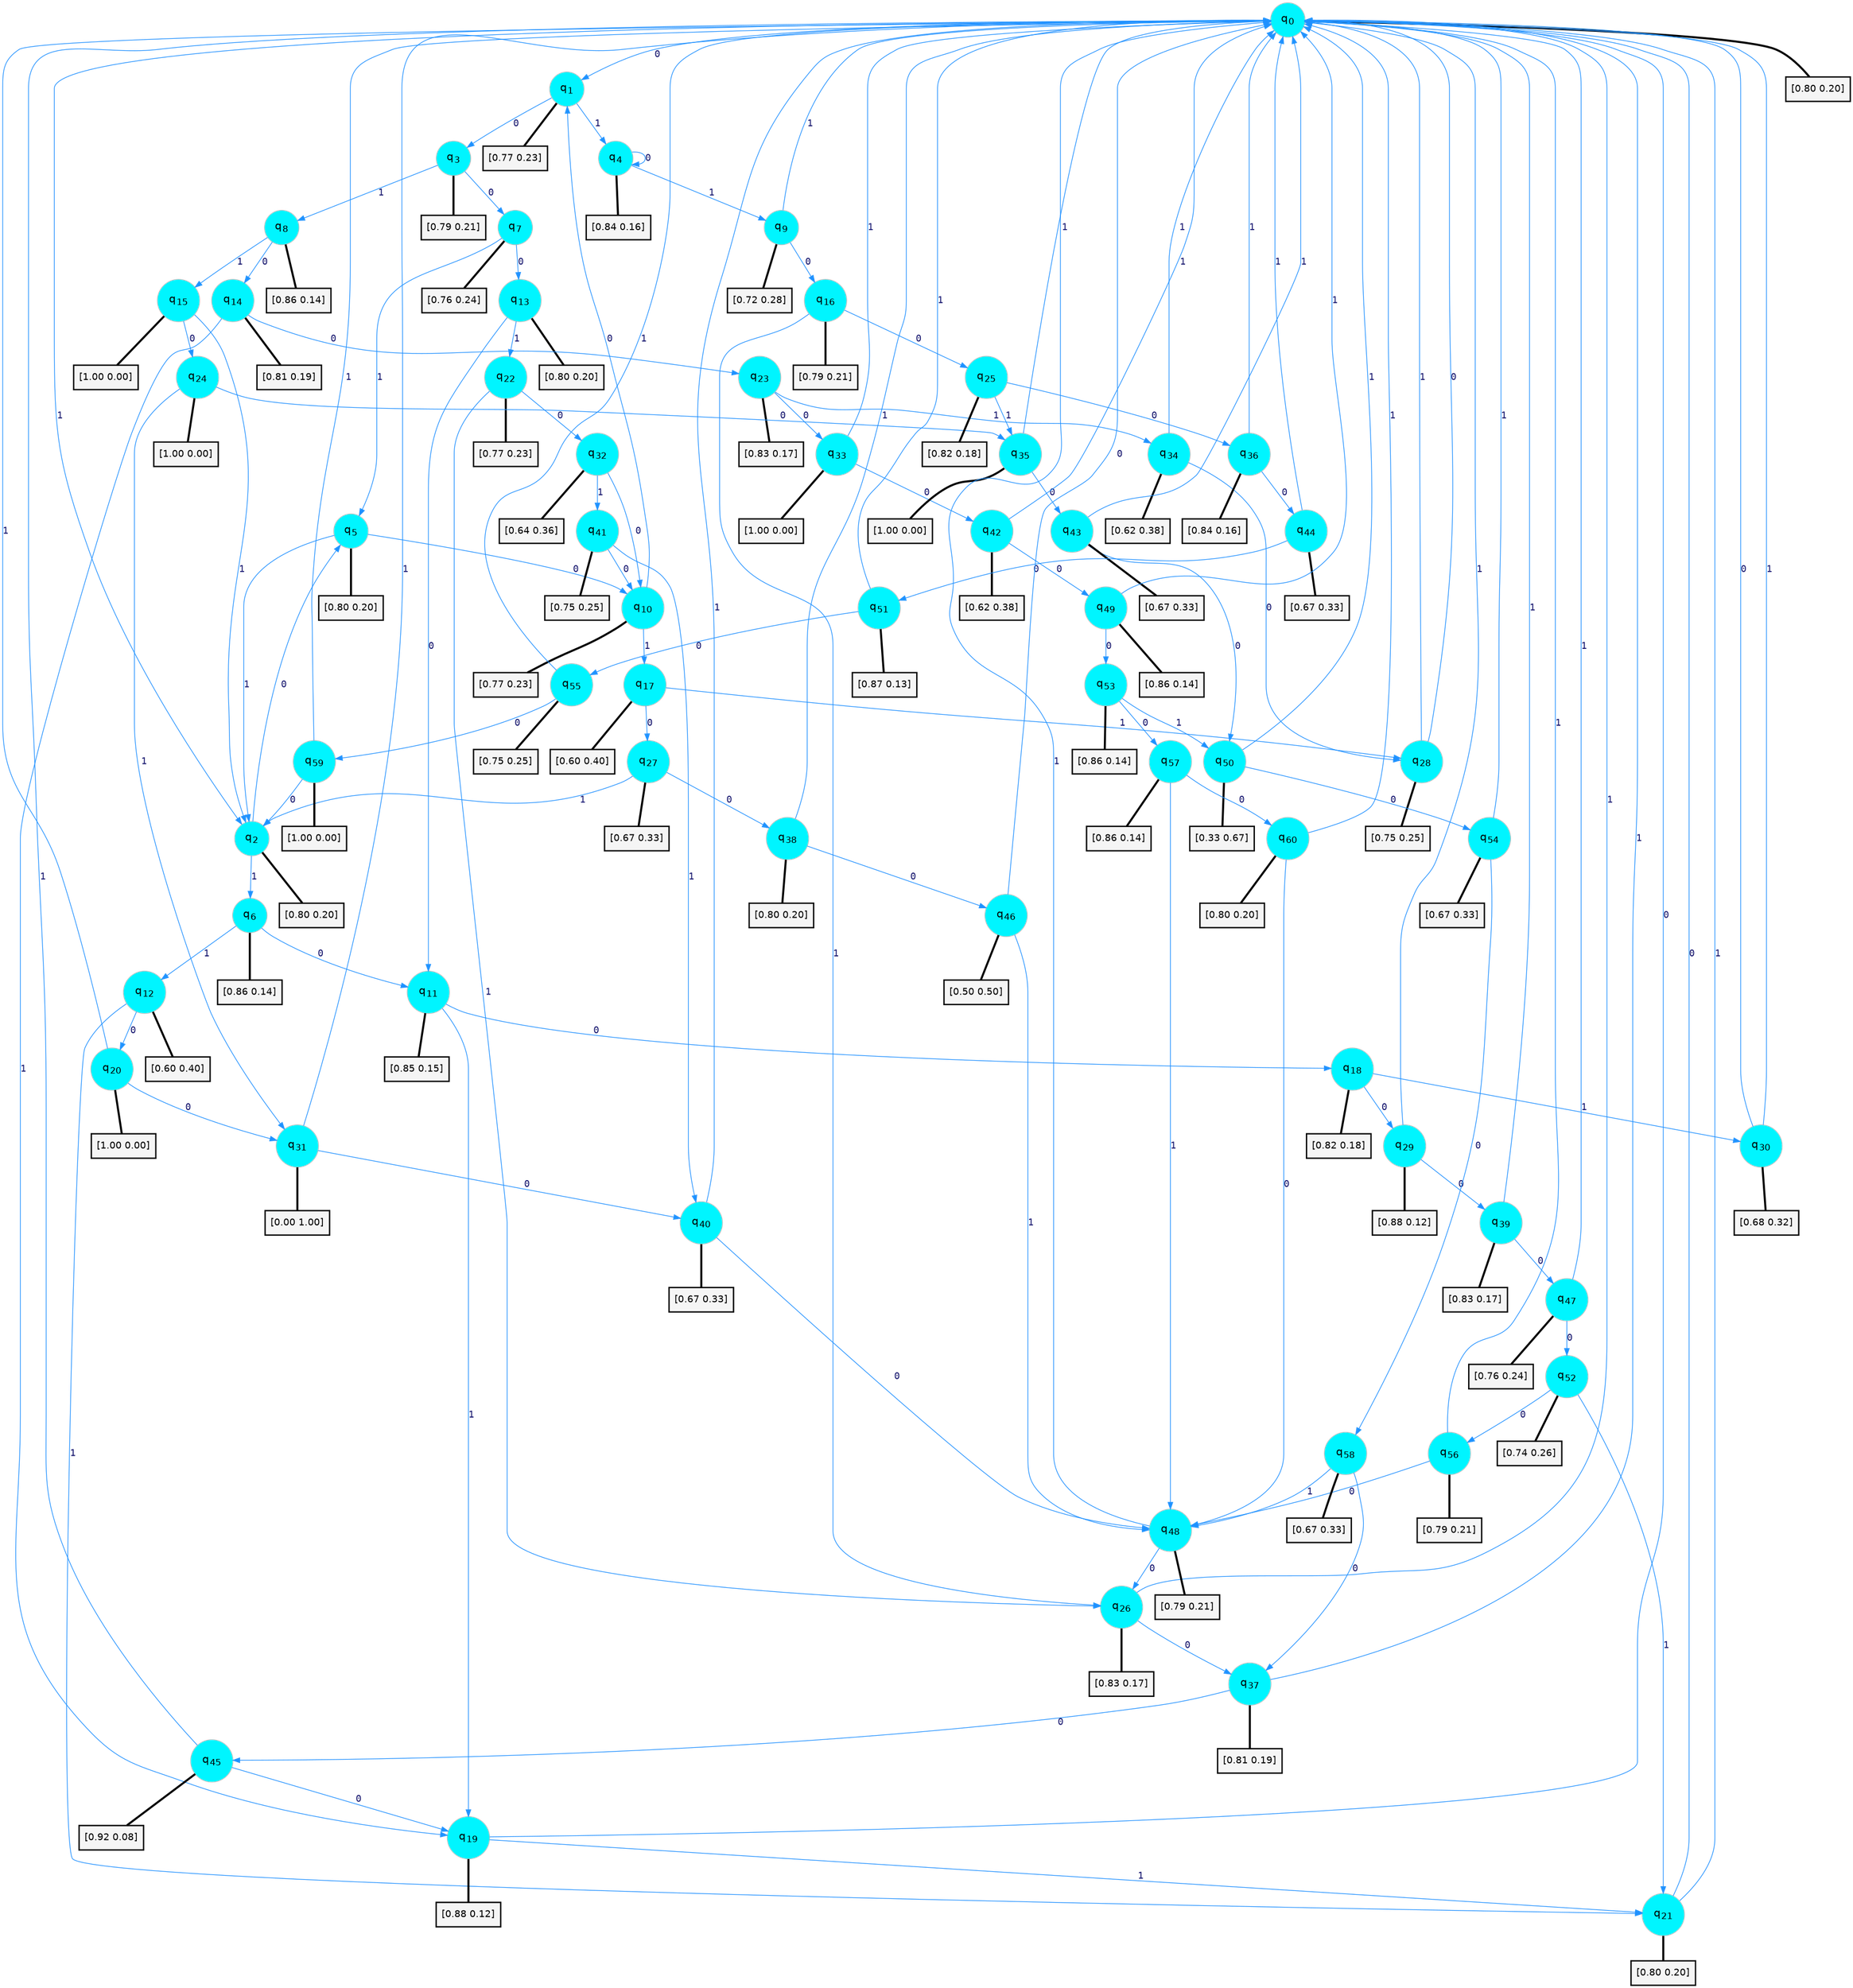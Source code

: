 digraph G {
graph [
bgcolor=transparent, dpi=300, rankdir=TD, size="40,25"];
node [
color=gray, fillcolor=turquoise1, fontcolor=black, fontname=Helvetica, fontsize=16, fontweight=bold, shape=circle, style=filled];
edge [
arrowsize=1, color=dodgerblue1, fontcolor=midnightblue, fontname=courier, fontweight=bold, penwidth=1, style=solid, weight=20];
0[label=<q<SUB>0</SUB>>];
1[label=<q<SUB>1</SUB>>];
2[label=<q<SUB>2</SUB>>];
3[label=<q<SUB>3</SUB>>];
4[label=<q<SUB>4</SUB>>];
5[label=<q<SUB>5</SUB>>];
6[label=<q<SUB>6</SUB>>];
7[label=<q<SUB>7</SUB>>];
8[label=<q<SUB>8</SUB>>];
9[label=<q<SUB>9</SUB>>];
10[label=<q<SUB>10</SUB>>];
11[label=<q<SUB>11</SUB>>];
12[label=<q<SUB>12</SUB>>];
13[label=<q<SUB>13</SUB>>];
14[label=<q<SUB>14</SUB>>];
15[label=<q<SUB>15</SUB>>];
16[label=<q<SUB>16</SUB>>];
17[label=<q<SUB>17</SUB>>];
18[label=<q<SUB>18</SUB>>];
19[label=<q<SUB>19</SUB>>];
20[label=<q<SUB>20</SUB>>];
21[label=<q<SUB>21</SUB>>];
22[label=<q<SUB>22</SUB>>];
23[label=<q<SUB>23</SUB>>];
24[label=<q<SUB>24</SUB>>];
25[label=<q<SUB>25</SUB>>];
26[label=<q<SUB>26</SUB>>];
27[label=<q<SUB>27</SUB>>];
28[label=<q<SUB>28</SUB>>];
29[label=<q<SUB>29</SUB>>];
30[label=<q<SUB>30</SUB>>];
31[label=<q<SUB>31</SUB>>];
32[label=<q<SUB>32</SUB>>];
33[label=<q<SUB>33</SUB>>];
34[label=<q<SUB>34</SUB>>];
35[label=<q<SUB>35</SUB>>];
36[label=<q<SUB>36</SUB>>];
37[label=<q<SUB>37</SUB>>];
38[label=<q<SUB>38</SUB>>];
39[label=<q<SUB>39</SUB>>];
40[label=<q<SUB>40</SUB>>];
41[label=<q<SUB>41</SUB>>];
42[label=<q<SUB>42</SUB>>];
43[label=<q<SUB>43</SUB>>];
44[label=<q<SUB>44</SUB>>];
45[label=<q<SUB>45</SUB>>];
46[label=<q<SUB>46</SUB>>];
47[label=<q<SUB>47</SUB>>];
48[label=<q<SUB>48</SUB>>];
49[label=<q<SUB>49</SUB>>];
50[label=<q<SUB>50</SUB>>];
51[label=<q<SUB>51</SUB>>];
52[label=<q<SUB>52</SUB>>];
53[label=<q<SUB>53</SUB>>];
54[label=<q<SUB>54</SUB>>];
55[label=<q<SUB>55</SUB>>];
56[label=<q<SUB>56</SUB>>];
57[label=<q<SUB>57</SUB>>];
58[label=<q<SUB>58</SUB>>];
59[label=<q<SUB>59</SUB>>];
60[label=<q<SUB>60</SUB>>];
61[label="[0.80 0.20]", shape=box,fontcolor=black, fontname=Helvetica, fontsize=14, penwidth=2, fillcolor=whitesmoke,color=black];
62[label="[0.77 0.23]", shape=box,fontcolor=black, fontname=Helvetica, fontsize=14, penwidth=2, fillcolor=whitesmoke,color=black];
63[label="[0.80 0.20]", shape=box,fontcolor=black, fontname=Helvetica, fontsize=14, penwidth=2, fillcolor=whitesmoke,color=black];
64[label="[0.79 0.21]", shape=box,fontcolor=black, fontname=Helvetica, fontsize=14, penwidth=2, fillcolor=whitesmoke,color=black];
65[label="[0.84 0.16]", shape=box,fontcolor=black, fontname=Helvetica, fontsize=14, penwidth=2, fillcolor=whitesmoke,color=black];
66[label="[0.80 0.20]", shape=box,fontcolor=black, fontname=Helvetica, fontsize=14, penwidth=2, fillcolor=whitesmoke,color=black];
67[label="[0.86 0.14]", shape=box,fontcolor=black, fontname=Helvetica, fontsize=14, penwidth=2, fillcolor=whitesmoke,color=black];
68[label="[0.76 0.24]", shape=box,fontcolor=black, fontname=Helvetica, fontsize=14, penwidth=2, fillcolor=whitesmoke,color=black];
69[label="[0.86 0.14]", shape=box,fontcolor=black, fontname=Helvetica, fontsize=14, penwidth=2, fillcolor=whitesmoke,color=black];
70[label="[0.72 0.28]", shape=box,fontcolor=black, fontname=Helvetica, fontsize=14, penwidth=2, fillcolor=whitesmoke,color=black];
71[label="[0.77 0.23]", shape=box,fontcolor=black, fontname=Helvetica, fontsize=14, penwidth=2, fillcolor=whitesmoke,color=black];
72[label="[0.85 0.15]", shape=box,fontcolor=black, fontname=Helvetica, fontsize=14, penwidth=2, fillcolor=whitesmoke,color=black];
73[label="[0.60 0.40]", shape=box,fontcolor=black, fontname=Helvetica, fontsize=14, penwidth=2, fillcolor=whitesmoke,color=black];
74[label="[0.80 0.20]", shape=box,fontcolor=black, fontname=Helvetica, fontsize=14, penwidth=2, fillcolor=whitesmoke,color=black];
75[label="[0.81 0.19]", shape=box,fontcolor=black, fontname=Helvetica, fontsize=14, penwidth=2, fillcolor=whitesmoke,color=black];
76[label="[1.00 0.00]", shape=box,fontcolor=black, fontname=Helvetica, fontsize=14, penwidth=2, fillcolor=whitesmoke,color=black];
77[label="[0.79 0.21]", shape=box,fontcolor=black, fontname=Helvetica, fontsize=14, penwidth=2, fillcolor=whitesmoke,color=black];
78[label="[0.60 0.40]", shape=box,fontcolor=black, fontname=Helvetica, fontsize=14, penwidth=2, fillcolor=whitesmoke,color=black];
79[label="[0.82 0.18]", shape=box,fontcolor=black, fontname=Helvetica, fontsize=14, penwidth=2, fillcolor=whitesmoke,color=black];
80[label="[0.88 0.12]", shape=box,fontcolor=black, fontname=Helvetica, fontsize=14, penwidth=2, fillcolor=whitesmoke,color=black];
81[label="[1.00 0.00]", shape=box,fontcolor=black, fontname=Helvetica, fontsize=14, penwidth=2, fillcolor=whitesmoke,color=black];
82[label="[0.80 0.20]", shape=box,fontcolor=black, fontname=Helvetica, fontsize=14, penwidth=2, fillcolor=whitesmoke,color=black];
83[label="[0.77 0.23]", shape=box,fontcolor=black, fontname=Helvetica, fontsize=14, penwidth=2, fillcolor=whitesmoke,color=black];
84[label="[0.83 0.17]", shape=box,fontcolor=black, fontname=Helvetica, fontsize=14, penwidth=2, fillcolor=whitesmoke,color=black];
85[label="[1.00 0.00]", shape=box,fontcolor=black, fontname=Helvetica, fontsize=14, penwidth=2, fillcolor=whitesmoke,color=black];
86[label="[0.82 0.18]", shape=box,fontcolor=black, fontname=Helvetica, fontsize=14, penwidth=2, fillcolor=whitesmoke,color=black];
87[label="[0.83 0.17]", shape=box,fontcolor=black, fontname=Helvetica, fontsize=14, penwidth=2, fillcolor=whitesmoke,color=black];
88[label="[0.67 0.33]", shape=box,fontcolor=black, fontname=Helvetica, fontsize=14, penwidth=2, fillcolor=whitesmoke,color=black];
89[label="[0.75 0.25]", shape=box,fontcolor=black, fontname=Helvetica, fontsize=14, penwidth=2, fillcolor=whitesmoke,color=black];
90[label="[0.88 0.12]", shape=box,fontcolor=black, fontname=Helvetica, fontsize=14, penwidth=2, fillcolor=whitesmoke,color=black];
91[label="[0.68 0.32]", shape=box,fontcolor=black, fontname=Helvetica, fontsize=14, penwidth=2, fillcolor=whitesmoke,color=black];
92[label="[0.00 1.00]", shape=box,fontcolor=black, fontname=Helvetica, fontsize=14, penwidth=2, fillcolor=whitesmoke,color=black];
93[label="[0.64 0.36]", shape=box,fontcolor=black, fontname=Helvetica, fontsize=14, penwidth=2, fillcolor=whitesmoke,color=black];
94[label="[1.00 0.00]", shape=box,fontcolor=black, fontname=Helvetica, fontsize=14, penwidth=2, fillcolor=whitesmoke,color=black];
95[label="[0.62 0.38]", shape=box,fontcolor=black, fontname=Helvetica, fontsize=14, penwidth=2, fillcolor=whitesmoke,color=black];
96[label="[1.00 0.00]", shape=box,fontcolor=black, fontname=Helvetica, fontsize=14, penwidth=2, fillcolor=whitesmoke,color=black];
97[label="[0.84 0.16]", shape=box,fontcolor=black, fontname=Helvetica, fontsize=14, penwidth=2, fillcolor=whitesmoke,color=black];
98[label="[0.81 0.19]", shape=box,fontcolor=black, fontname=Helvetica, fontsize=14, penwidth=2, fillcolor=whitesmoke,color=black];
99[label="[0.80 0.20]", shape=box,fontcolor=black, fontname=Helvetica, fontsize=14, penwidth=2, fillcolor=whitesmoke,color=black];
100[label="[0.83 0.17]", shape=box,fontcolor=black, fontname=Helvetica, fontsize=14, penwidth=2, fillcolor=whitesmoke,color=black];
101[label="[0.67 0.33]", shape=box,fontcolor=black, fontname=Helvetica, fontsize=14, penwidth=2, fillcolor=whitesmoke,color=black];
102[label="[0.75 0.25]", shape=box,fontcolor=black, fontname=Helvetica, fontsize=14, penwidth=2, fillcolor=whitesmoke,color=black];
103[label="[0.62 0.38]", shape=box,fontcolor=black, fontname=Helvetica, fontsize=14, penwidth=2, fillcolor=whitesmoke,color=black];
104[label="[0.67 0.33]", shape=box,fontcolor=black, fontname=Helvetica, fontsize=14, penwidth=2, fillcolor=whitesmoke,color=black];
105[label="[0.67 0.33]", shape=box,fontcolor=black, fontname=Helvetica, fontsize=14, penwidth=2, fillcolor=whitesmoke,color=black];
106[label="[0.92 0.08]", shape=box,fontcolor=black, fontname=Helvetica, fontsize=14, penwidth=2, fillcolor=whitesmoke,color=black];
107[label="[0.50 0.50]", shape=box,fontcolor=black, fontname=Helvetica, fontsize=14, penwidth=2, fillcolor=whitesmoke,color=black];
108[label="[0.76 0.24]", shape=box,fontcolor=black, fontname=Helvetica, fontsize=14, penwidth=2, fillcolor=whitesmoke,color=black];
109[label="[0.79 0.21]", shape=box,fontcolor=black, fontname=Helvetica, fontsize=14, penwidth=2, fillcolor=whitesmoke,color=black];
110[label="[0.86 0.14]", shape=box,fontcolor=black, fontname=Helvetica, fontsize=14, penwidth=2, fillcolor=whitesmoke,color=black];
111[label="[0.33 0.67]", shape=box,fontcolor=black, fontname=Helvetica, fontsize=14, penwidth=2, fillcolor=whitesmoke,color=black];
112[label="[0.87 0.13]", shape=box,fontcolor=black, fontname=Helvetica, fontsize=14, penwidth=2, fillcolor=whitesmoke,color=black];
113[label="[0.74 0.26]", shape=box,fontcolor=black, fontname=Helvetica, fontsize=14, penwidth=2, fillcolor=whitesmoke,color=black];
114[label="[0.86 0.14]", shape=box,fontcolor=black, fontname=Helvetica, fontsize=14, penwidth=2, fillcolor=whitesmoke,color=black];
115[label="[0.67 0.33]", shape=box,fontcolor=black, fontname=Helvetica, fontsize=14, penwidth=2, fillcolor=whitesmoke,color=black];
116[label="[0.75 0.25]", shape=box,fontcolor=black, fontname=Helvetica, fontsize=14, penwidth=2, fillcolor=whitesmoke,color=black];
117[label="[0.79 0.21]", shape=box,fontcolor=black, fontname=Helvetica, fontsize=14, penwidth=2, fillcolor=whitesmoke,color=black];
118[label="[0.86 0.14]", shape=box,fontcolor=black, fontname=Helvetica, fontsize=14, penwidth=2, fillcolor=whitesmoke,color=black];
119[label="[0.67 0.33]", shape=box,fontcolor=black, fontname=Helvetica, fontsize=14, penwidth=2, fillcolor=whitesmoke,color=black];
120[label="[1.00 0.00]", shape=box,fontcolor=black, fontname=Helvetica, fontsize=14, penwidth=2, fillcolor=whitesmoke,color=black];
121[label="[0.80 0.20]", shape=box,fontcolor=black, fontname=Helvetica, fontsize=14, penwidth=2, fillcolor=whitesmoke,color=black];
0->1 [label=0];
0->2 [label=1];
0->61 [arrowhead=none, penwidth=3,color=black];
1->3 [label=0];
1->4 [label=1];
1->62 [arrowhead=none, penwidth=3,color=black];
2->5 [label=0];
2->6 [label=1];
2->63 [arrowhead=none, penwidth=3,color=black];
3->7 [label=0];
3->8 [label=1];
3->64 [arrowhead=none, penwidth=3,color=black];
4->4 [label=0];
4->9 [label=1];
4->65 [arrowhead=none, penwidth=3,color=black];
5->10 [label=0];
5->2 [label=1];
5->66 [arrowhead=none, penwidth=3,color=black];
6->11 [label=0];
6->12 [label=1];
6->67 [arrowhead=none, penwidth=3,color=black];
7->13 [label=0];
7->5 [label=1];
7->68 [arrowhead=none, penwidth=3,color=black];
8->14 [label=0];
8->15 [label=1];
8->69 [arrowhead=none, penwidth=3,color=black];
9->16 [label=0];
9->0 [label=1];
9->70 [arrowhead=none, penwidth=3,color=black];
10->1 [label=0];
10->17 [label=1];
10->71 [arrowhead=none, penwidth=3,color=black];
11->18 [label=0];
11->19 [label=1];
11->72 [arrowhead=none, penwidth=3,color=black];
12->20 [label=0];
12->21 [label=1];
12->73 [arrowhead=none, penwidth=3,color=black];
13->11 [label=0];
13->22 [label=1];
13->74 [arrowhead=none, penwidth=3,color=black];
14->23 [label=0];
14->19 [label=1];
14->75 [arrowhead=none, penwidth=3,color=black];
15->24 [label=0];
15->2 [label=1];
15->76 [arrowhead=none, penwidth=3,color=black];
16->25 [label=0];
16->26 [label=1];
16->77 [arrowhead=none, penwidth=3,color=black];
17->27 [label=0];
17->28 [label=1];
17->78 [arrowhead=none, penwidth=3,color=black];
18->29 [label=0];
18->30 [label=1];
18->79 [arrowhead=none, penwidth=3,color=black];
19->0 [label=0];
19->21 [label=1];
19->80 [arrowhead=none, penwidth=3,color=black];
20->31 [label=0];
20->0 [label=1];
20->81 [arrowhead=none, penwidth=3,color=black];
21->0 [label=0];
21->0 [label=1];
21->82 [arrowhead=none, penwidth=3,color=black];
22->32 [label=0];
22->26 [label=1];
22->83 [arrowhead=none, penwidth=3,color=black];
23->33 [label=0];
23->34 [label=1];
23->84 [arrowhead=none, penwidth=3,color=black];
24->35 [label=0];
24->31 [label=1];
24->85 [arrowhead=none, penwidth=3,color=black];
25->36 [label=0];
25->35 [label=1];
25->86 [arrowhead=none, penwidth=3,color=black];
26->37 [label=0];
26->0 [label=1];
26->87 [arrowhead=none, penwidth=3,color=black];
27->38 [label=0];
27->2 [label=1];
27->88 [arrowhead=none, penwidth=3,color=black];
28->0 [label=0];
28->0 [label=1];
28->89 [arrowhead=none, penwidth=3,color=black];
29->39 [label=0];
29->0 [label=1];
29->90 [arrowhead=none, penwidth=3,color=black];
30->0 [label=0];
30->0 [label=1];
30->91 [arrowhead=none, penwidth=3,color=black];
31->40 [label=0];
31->0 [label=1];
31->92 [arrowhead=none, penwidth=3,color=black];
32->10 [label=0];
32->41 [label=1];
32->93 [arrowhead=none, penwidth=3,color=black];
33->42 [label=0];
33->0 [label=1];
33->94 [arrowhead=none, penwidth=3,color=black];
34->28 [label=0];
34->0 [label=1];
34->95 [arrowhead=none, penwidth=3,color=black];
35->43 [label=0];
35->0 [label=1];
35->96 [arrowhead=none, penwidth=3,color=black];
36->44 [label=0];
36->0 [label=1];
36->97 [arrowhead=none, penwidth=3,color=black];
37->45 [label=0];
37->0 [label=1];
37->98 [arrowhead=none, penwidth=3,color=black];
38->46 [label=0];
38->0 [label=1];
38->99 [arrowhead=none, penwidth=3,color=black];
39->47 [label=0];
39->0 [label=1];
39->100 [arrowhead=none, penwidth=3,color=black];
40->48 [label=0];
40->0 [label=1];
40->101 [arrowhead=none, penwidth=3,color=black];
41->10 [label=0];
41->40 [label=1];
41->102 [arrowhead=none, penwidth=3,color=black];
42->49 [label=0];
42->0 [label=1];
42->103 [arrowhead=none, penwidth=3,color=black];
43->50 [label=0];
43->0 [label=1];
43->104 [arrowhead=none, penwidth=3,color=black];
44->51 [label=0];
44->0 [label=1];
44->105 [arrowhead=none, penwidth=3,color=black];
45->19 [label=0];
45->0 [label=1];
45->106 [arrowhead=none, penwidth=3,color=black];
46->0 [label=0];
46->48 [label=1];
46->107 [arrowhead=none, penwidth=3,color=black];
47->52 [label=0];
47->0 [label=1];
47->108 [arrowhead=none, penwidth=3,color=black];
48->26 [label=0];
48->0 [label=1];
48->109 [arrowhead=none, penwidth=3,color=black];
49->53 [label=0];
49->0 [label=1];
49->110 [arrowhead=none, penwidth=3,color=black];
50->54 [label=0];
50->0 [label=1];
50->111 [arrowhead=none, penwidth=3,color=black];
51->55 [label=0];
51->0 [label=1];
51->112 [arrowhead=none, penwidth=3,color=black];
52->56 [label=0];
52->21 [label=1];
52->113 [arrowhead=none, penwidth=3,color=black];
53->57 [label=0];
53->50 [label=1];
53->114 [arrowhead=none, penwidth=3,color=black];
54->58 [label=0];
54->0 [label=1];
54->115 [arrowhead=none, penwidth=3,color=black];
55->59 [label=0];
55->0 [label=1];
55->116 [arrowhead=none, penwidth=3,color=black];
56->48 [label=0];
56->0 [label=1];
56->117 [arrowhead=none, penwidth=3,color=black];
57->60 [label=0];
57->48 [label=1];
57->118 [arrowhead=none, penwidth=3,color=black];
58->37 [label=0];
58->48 [label=1];
58->119 [arrowhead=none, penwidth=3,color=black];
59->2 [label=0];
59->0 [label=1];
59->120 [arrowhead=none, penwidth=3,color=black];
60->48 [label=0];
60->0 [label=1];
60->121 [arrowhead=none, penwidth=3,color=black];
}

